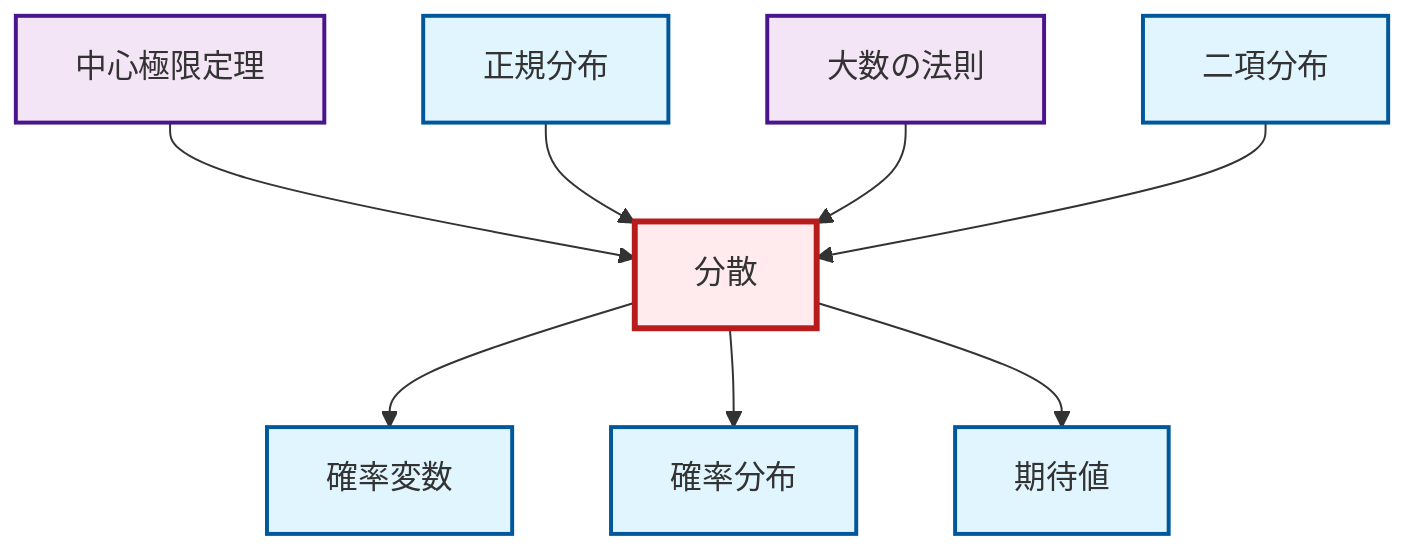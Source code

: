 graph TD
    classDef definition fill:#e1f5fe,stroke:#01579b,stroke-width:2px
    classDef theorem fill:#f3e5f5,stroke:#4a148c,stroke-width:2px
    classDef axiom fill:#fff3e0,stroke:#e65100,stroke-width:2px
    classDef example fill:#e8f5e9,stroke:#1b5e20,stroke-width:2px
    classDef current fill:#ffebee,stroke:#b71c1c,stroke-width:3px
    def-probability-distribution["確率分布"]:::definition
    def-binomial-distribution["二項分布"]:::definition
    def-normal-distribution["正規分布"]:::definition
    def-variance["分散"]:::definition
    thm-central-limit["中心極限定理"]:::theorem
    def-expectation["期待値"]:::definition
    thm-law-of-large-numbers["大数の法則"]:::theorem
    def-random-variable["確率変数"]:::definition
    def-variance --> def-random-variable
    thm-central-limit --> def-variance
    def-normal-distribution --> def-variance
    def-variance --> def-probability-distribution
    thm-law-of-large-numbers --> def-variance
    def-variance --> def-expectation
    def-binomial-distribution --> def-variance
    class def-variance current